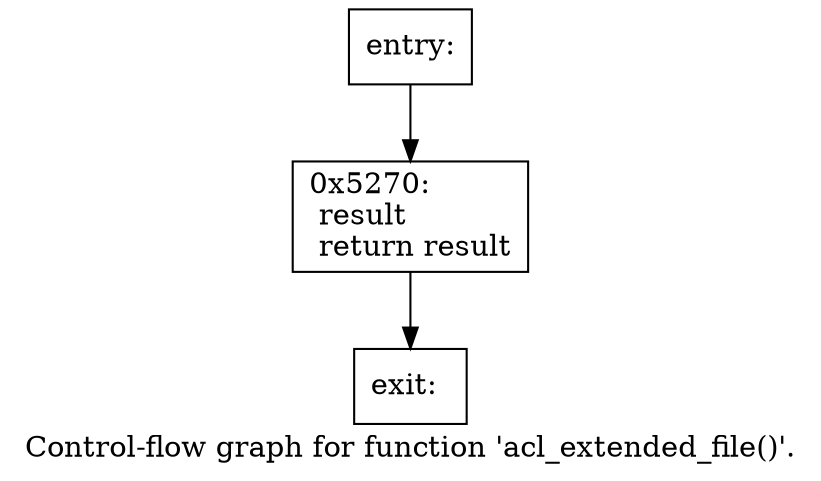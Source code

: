 digraph "Control-flow graph for function 'acl_extended_file()'." {
  label="Control-flow graph for function 'acl_extended_file()'.";
  node [shape=record];

  Node081A5DE0 [label="{entry:\l}"];
  Node081A5DE0 -> Node081A62A8;
  Node081A62A8 [label="{0x5270:\l  result\l  return result\l}"];
  Node081A62A8 -> Node081A6188;
  Node081A6188 [label="{exit:\l}"];

}
